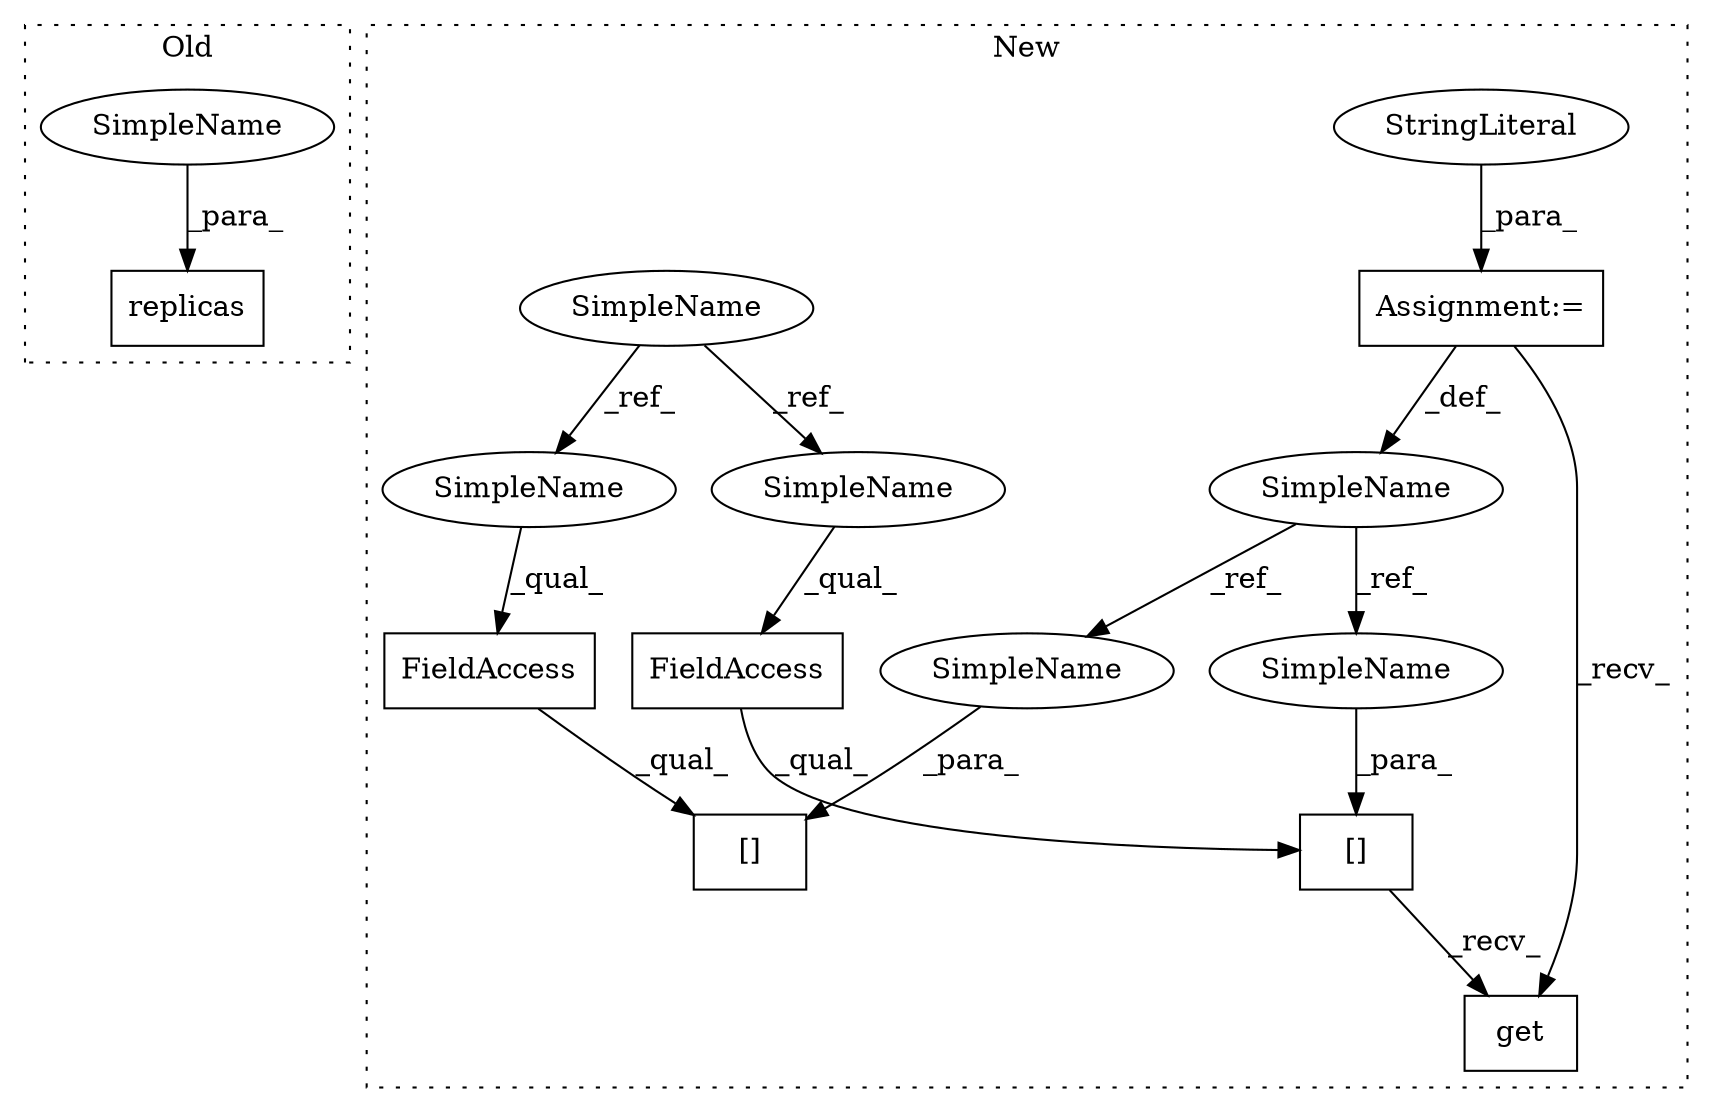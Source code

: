 digraph G {
subgraph cluster0 {
1 [label="replicas" a="32" s="8135,8157" l="9,1" shape="box"];
15 [label="SimpleName" a="42" s="8144" l="13" shape="ellipse"];
label = "Old";
style="dotted";
}
subgraph cluster1 {
2 [label="[]" a="2" s="15462,15489" l="24,1" shape="box"];
3 [label="FieldAccess" a="22" s="15462" l="23" shape="box"];
4 [label="get" a="32" s="15491" l="5" shape="box"];
5 [label="Assignment:=" a="7" s="13799" l="1" shape="box"];
6 [label="StringLiteral" a="45" s="13800" l="5" shape="ellipse"];
7 [label="SimpleName" a="42" s="13341" l="13" shape="ellipse"];
8 [label="FieldAccess" a="22" s="13900" l="23" shape="box"];
9 [label="[]" a="2" s="13900,13927" l="24,1" shape="box"];
10 [label="SimpleName" a="42" s="13796" l="3" shape="ellipse"];
11 [label="SimpleName" a="42" s="13924" l="3" shape="ellipse"];
12 [label="SimpleName" a="42" s="15486" l="3" shape="ellipse"];
13 [label="SimpleName" a="42" s="13900" l="13" shape="ellipse"];
14 [label="SimpleName" a="42" s="15462" l="13" shape="ellipse"];
label = "New";
style="dotted";
}
2 -> 4 [label="_recv_"];
3 -> 2 [label="_qual_"];
5 -> 4 [label="_recv_"];
5 -> 10 [label="_def_"];
6 -> 5 [label="_para_"];
7 -> 14 [label="_ref_"];
7 -> 13 [label="_ref_"];
8 -> 9 [label="_qual_"];
10 -> 11 [label="_ref_"];
10 -> 12 [label="_ref_"];
11 -> 9 [label="_para_"];
12 -> 2 [label="_para_"];
13 -> 8 [label="_qual_"];
14 -> 3 [label="_qual_"];
15 -> 1 [label="_para_"];
}